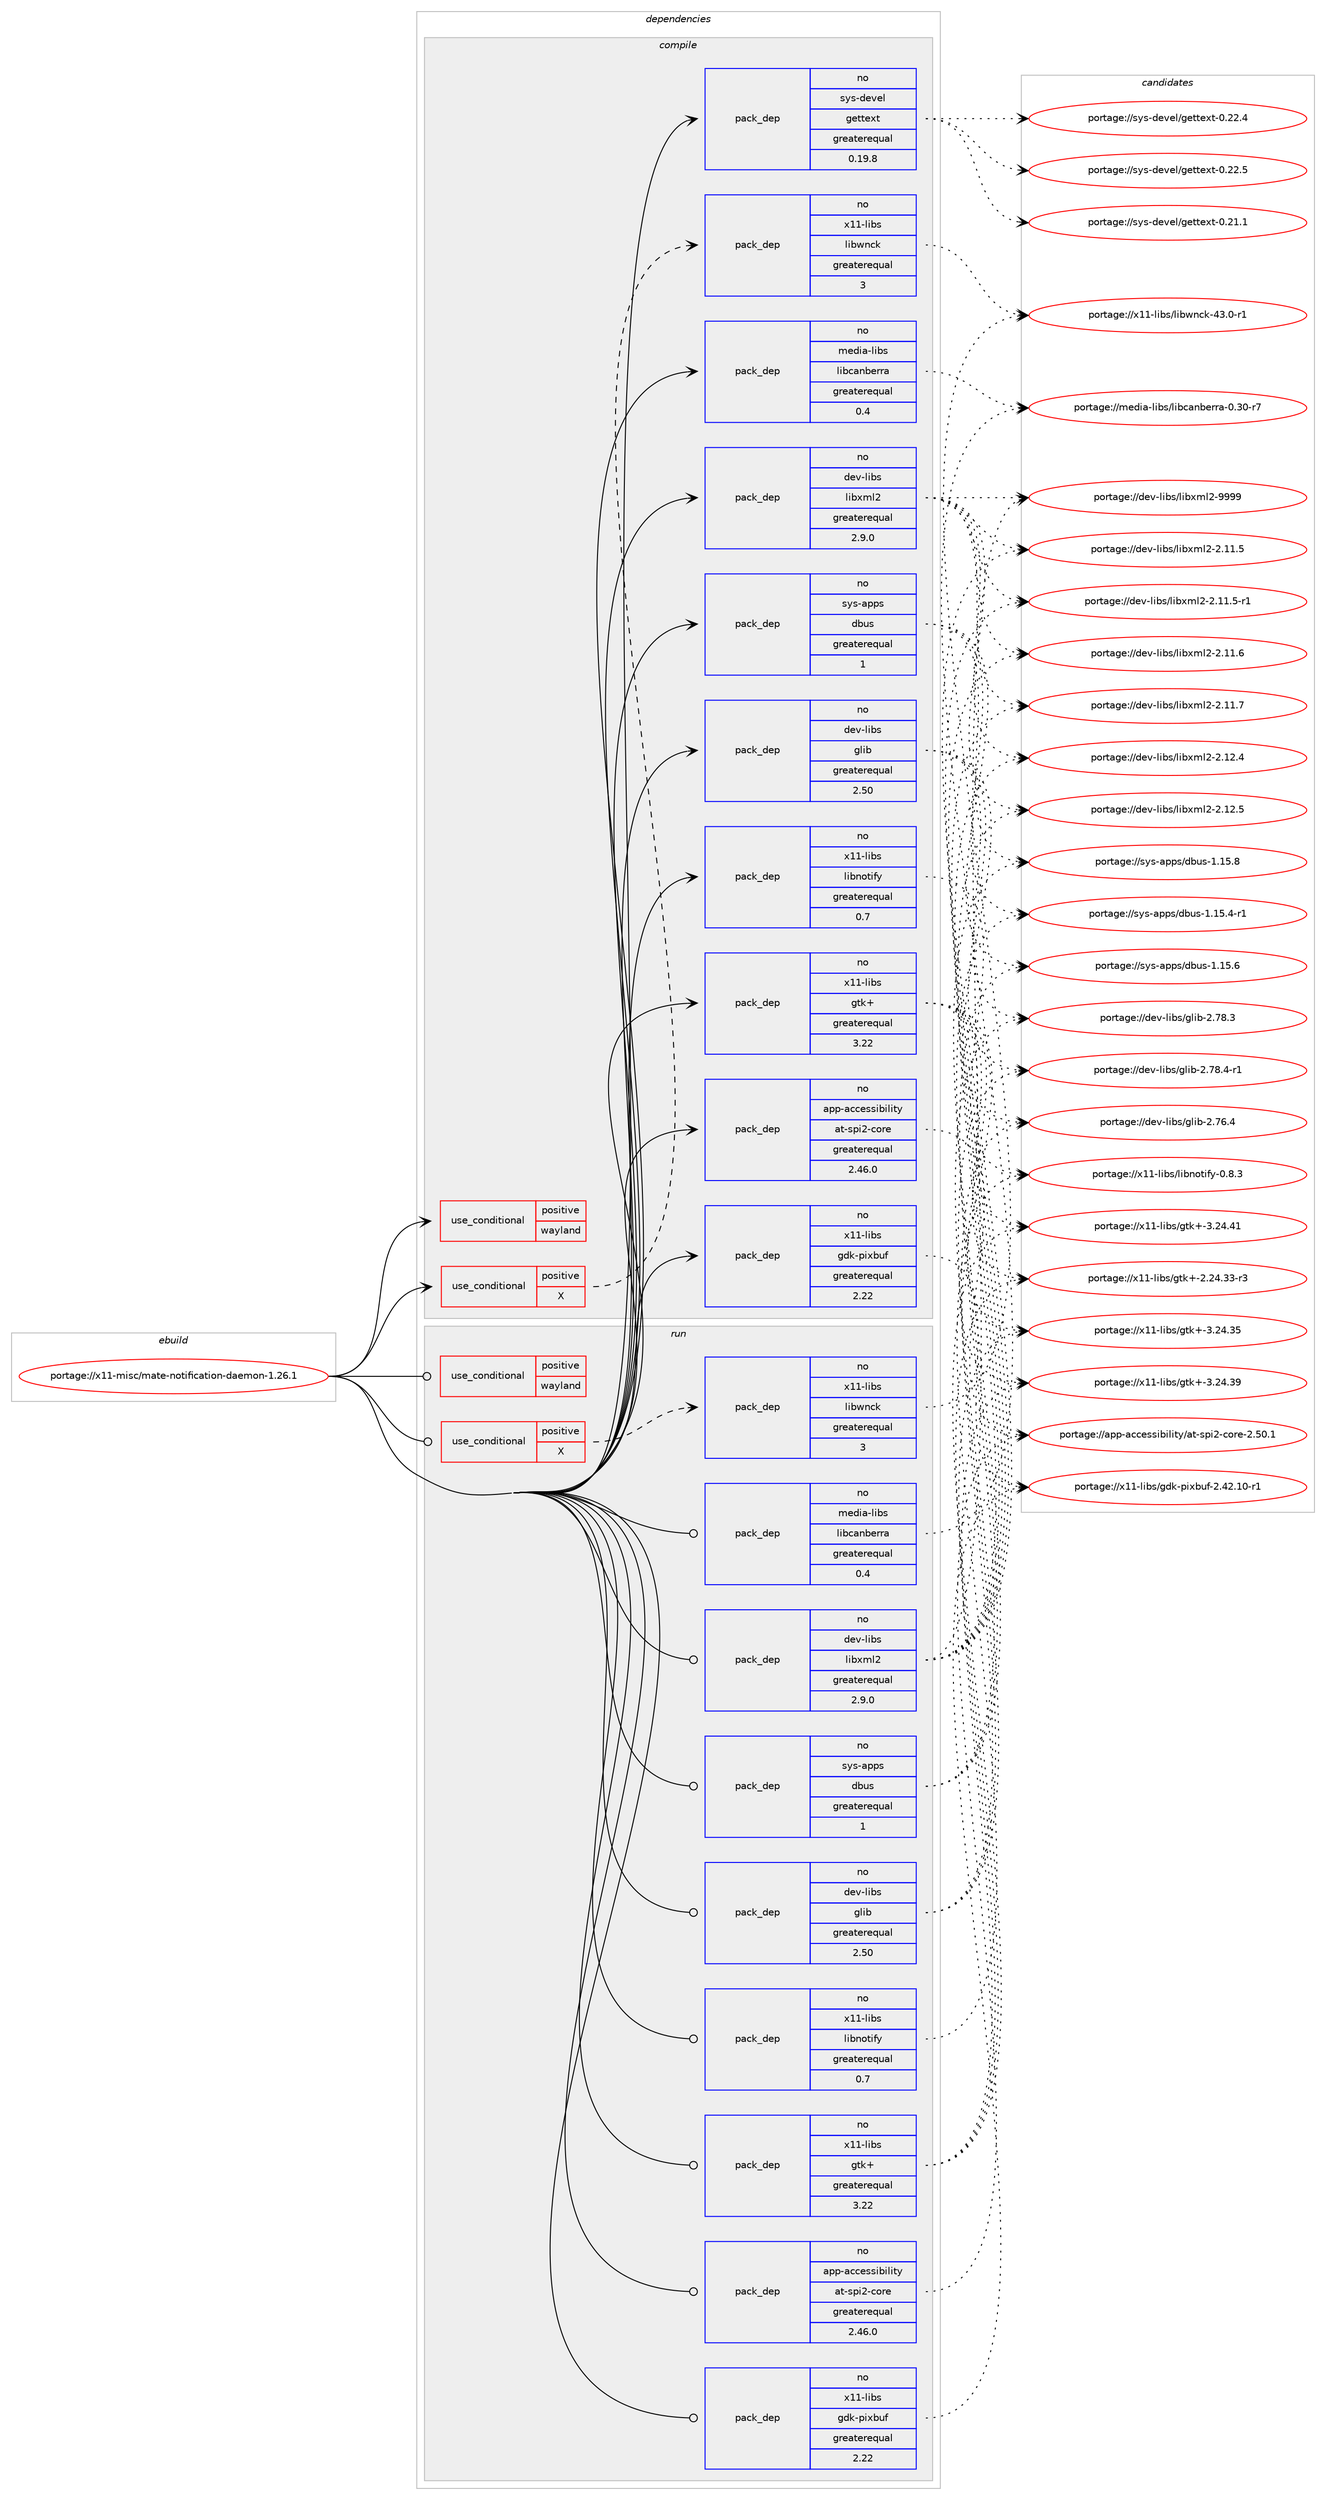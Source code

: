 digraph prolog {

# *************
# Graph options
# *************

newrank=true;
concentrate=true;
compound=true;
graph [rankdir=LR,fontname=Helvetica,fontsize=10,ranksep=1.5];#, ranksep=2.5, nodesep=0.2];
edge  [arrowhead=vee];
node  [fontname=Helvetica,fontsize=10];

# **********
# The ebuild
# **********

subgraph cluster_leftcol {
color=gray;
rank=same;
label=<<i>ebuild</i>>;
id [label="portage://x11-misc/mate-notification-daemon-1.26.1", color=red, width=4, href="../x11-misc/mate-notification-daemon-1.26.1.svg"];
}

# ****************
# The dependencies
# ****************

subgraph cluster_midcol {
color=gray;
label=<<i>dependencies</i>>;
subgraph cluster_compile {
fillcolor="#eeeeee";
style=filled;
label=<<i>compile</i>>;
subgraph cond13408 {
dependency19473 [label=<<TABLE BORDER="0" CELLBORDER="1" CELLSPACING="0" CELLPADDING="4"><TR><TD ROWSPAN="3" CELLPADDING="10">use_conditional</TD></TR><TR><TD>positive</TD></TR><TR><TD>X</TD></TR></TABLE>>, shape=none, color=red];
# *** BEGIN UNKNOWN DEPENDENCY TYPE (TODO) ***
# dependency19473 -> package_dependency(portage://x11-misc/mate-notification-daemon-1.26.1,install,no,x11-libs,libX11,none,[,,],[],[])
# *** END UNKNOWN DEPENDENCY TYPE (TODO) ***

subgraph pack5809 {
dependency19474 [label=<<TABLE BORDER="0" CELLBORDER="1" CELLSPACING="0" CELLPADDING="4" WIDTH="220"><TR><TD ROWSPAN="6" CELLPADDING="30">pack_dep</TD></TR><TR><TD WIDTH="110">no</TD></TR><TR><TD>x11-libs</TD></TR><TR><TD>libwnck</TD></TR><TR><TD>greaterequal</TD></TR><TR><TD>3</TD></TR></TABLE>>, shape=none, color=blue];
}
dependency19473:e -> dependency19474:w [weight=20,style="dashed",arrowhead="vee"];
}
id:e -> dependency19473:w [weight=20,style="solid",arrowhead="vee"];
subgraph cond13409 {
dependency19475 [label=<<TABLE BORDER="0" CELLBORDER="1" CELLSPACING="0" CELLPADDING="4"><TR><TD ROWSPAN="3" CELLPADDING="10">use_conditional</TD></TR><TR><TD>positive</TD></TR><TR><TD>wayland</TD></TR></TABLE>>, shape=none, color=red];
# *** BEGIN UNKNOWN DEPENDENCY TYPE (TODO) ***
# dependency19475 -> package_dependency(portage://x11-misc/mate-notification-daemon-1.26.1,install,no,gui-libs,gtk-layer-shell,none,[,,],[],[])
# *** END UNKNOWN DEPENDENCY TYPE (TODO) ***

}
id:e -> dependency19475:w [weight=20,style="solid",arrowhead="vee"];
subgraph pack5810 {
dependency19476 [label=<<TABLE BORDER="0" CELLBORDER="1" CELLSPACING="0" CELLPADDING="4" WIDTH="220"><TR><TD ROWSPAN="6" CELLPADDING="30">pack_dep</TD></TR><TR><TD WIDTH="110">no</TD></TR><TR><TD>app-accessibility</TD></TR><TR><TD>at-spi2-core</TD></TR><TR><TD>greaterequal</TD></TR><TR><TD>2.46.0</TD></TR></TABLE>>, shape=none, color=blue];
}
id:e -> dependency19476:w [weight=20,style="solid",arrowhead="vee"];
# *** BEGIN UNKNOWN DEPENDENCY TYPE (TODO) ***
# id -> package_dependency(portage://x11-misc/mate-notification-daemon-1.26.1,install,no,app-arch,xz-utils,none,[,,],[],[])
# *** END UNKNOWN DEPENDENCY TYPE (TODO) ***

subgraph pack5811 {
dependency19477 [label=<<TABLE BORDER="0" CELLBORDER="1" CELLSPACING="0" CELLPADDING="4" WIDTH="220"><TR><TD ROWSPAN="6" CELLPADDING="30">pack_dep</TD></TR><TR><TD WIDTH="110">no</TD></TR><TR><TD>dev-libs</TD></TR><TR><TD>glib</TD></TR><TR><TD>greaterequal</TD></TR><TR><TD>2.50</TD></TR></TABLE>>, shape=none, color=blue];
}
id:e -> dependency19477:w [weight=20,style="solid",arrowhead="vee"];
subgraph pack5812 {
dependency19478 [label=<<TABLE BORDER="0" CELLBORDER="1" CELLSPACING="0" CELLPADDING="4" WIDTH="220"><TR><TD ROWSPAN="6" CELLPADDING="30">pack_dep</TD></TR><TR><TD WIDTH="110">no</TD></TR><TR><TD>dev-libs</TD></TR><TR><TD>libxml2</TD></TR><TR><TD>greaterequal</TD></TR><TR><TD>2.9.0</TD></TR></TABLE>>, shape=none, color=blue];
}
id:e -> dependency19478:w [weight=20,style="solid",arrowhead="vee"];
# *** BEGIN UNKNOWN DEPENDENCY TYPE (TODO) ***
# id -> package_dependency(portage://x11-misc/mate-notification-daemon-1.26.1,install,no,dev-util,gdbus-codegen,none,[,,],[],[])
# *** END UNKNOWN DEPENDENCY TYPE (TODO) ***

# *** BEGIN UNKNOWN DEPENDENCY TYPE (TODO) ***
# id -> package_dependency(portage://x11-misc/mate-notification-daemon-1.26.1,install,no,mate-base,mate-panel,none,[,,],[],[])
# *** END UNKNOWN DEPENDENCY TYPE (TODO) ***

subgraph pack5813 {
dependency19479 [label=<<TABLE BORDER="0" CELLBORDER="1" CELLSPACING="0" CELLPADDING="4" WIDTH="220"><TR><TD ROWSPAN="6" CELLPADDING="30">pack_dep</TD></TR><TR><TD WIDTH="110">no</TD></TR><TR><TD>media-libs</TD></TR><TR><TD>libcanberra</TD></TR><TR><TD>greaterequal</TD></TR><TR><TD>0.4</TD></TR></TABLE>>, shape=none, color=blue];
}
id:e -> dependency19479:w [weight=20,style="solid",arrowhead="vee"];
subgraph pack5814 {
dependency19480 [label=<<TABLE BORDER="0" CELLBORDER="1" CELLSPACING="0" CELLPADDING="4" WIDTH="220"><TR><TD ROWSPAN="6" CELLPADDING="30">pack_dep</TD></TR><TR><TD WIDTH="110">no</TD></TR><TR><TD>sys-apps</TD></TR><TR><TD>dbus</TD></TR><TR><TD>greaterequal</TD></TR><TR><TD>1</TD></TR></TABLE>>, shape=none, color=blue];
}
id:e -> dependency19480:w [weight=20,style="solid",arrowhead="vee"];
subgraph pack5815 {
dependency19481 [label=<<TABLE BORDER="0" CELLBORDER="1" CELLSPACING="0" CELLPADDING="4" WIDTH="220"><TR><TD ROWSPAN="6" CELLPADDING="30">pack_dep</TD></TR><TR><TD WIDTH="110">no</TD></TR><TR><TD>sys-devel</TD></TR><TR><TD>gettext</TD></TR><TR><TD>greaterequal</TD></TR><TR><TD>0.19.8</TD></TR></TABLE>>, shape=none, color=blue];
}
id:e -> dependency19481:w [weight=20,style="solid",arrowhead="vee"];
# *** BEGIN UNKNOWN DEPENDENCY TYPE (TODO) ***
# id -> package_dependency(portage://x11-misc/mate-notification-daemon-1.26.1,install,no,virtual,pkgconfig,none,[,,],[],[])
# *** END UNKNOWN DEPENDENCY TYPE (TODO) ***

# *** BEGIN UNKNOWN DEPENDENCY TYPE (TODO) ***
# id -> package_dependency(portage://x11-misc/mate-notification-daemon-1.26.1,install,no,x11-libs,cairo,none,[,,],[],[])
# *** END UNKNOWN DEPENDENCY TYPE (TODO) ***

subgraph pack5816 {
dependency19482 [label=<<TABLE BORDER="0" CELLBORDER="1" CELLSPACING="0" CELLPADDING="4" WIDTH="220"><TR><TD ROWSPAN="6" CELLPADDING="30">pack_dep</TD></TR><TR><TD WIDTH="110">no</TD></TR><TR><TD>x11-libs</TD></TR><TR><TD>gdk-pixbuf</TD></TR><TR><TD>greaterequal</TD></TR><TR><TD>2.22</TD></TR></TABLE>>, shape=none, color=blue];
}
id:e -> dependency19482:w [weight=20,style="solid",arrowhead="vee"];
subgraph pack5817 {
dependency19483 [label=<<TABLE BORDER="0" CELLBORDER="1" CELLSPACING="0" CELLPADDING="4" WIDTH="220"><TR><TD ROWSPAN="6" CELLPADDING="30">pack_dep</TD></TR><TR><TD WIDTH="110">no</TD></TR><TR><TD>x11-libs</TD></TR><TR><TD>gtk+</TD></TR><TR><TD>greaterequal</TD></TR><TR><TD>3.22</TD></TR></TABLE>>, shape=none, color=blue];
}
id:e -> dependency19483:w [weight=20,style="solid",arrowhead="vee"];
subgraph pack5818 {
dependency19484 [label=<<TABLE BORDER="0" CELLBORDER="1" CELLSPACING="0" CELLPADDING="4" WIDTH="220"><TR><TD ROWSPAN="6" CELLPADDING="30">pack_dep</TD></TR><TR><TD WIDTH="110">no</TD></TR><TR><TD>x11-libs</TD></TR><TR><TD>libnotify</TD></TR><TR><TD>greaterequal</TD></TR><TR><TD>0.7</TD></TR></TABLE>>, shape=none, color=blue];
}
id:e -> dependency19484:w [weight=20,style="solid",arrowhead="vee"];
}
subgraph cluster_compileandrun {
fillcolor="#eeeeee";
style=filled;
label=<<i>compile and run</i>>;
}
subgraph cluster_run {
fillcolor="#eeeeee";
style=filled;
label=<<i>run</i>>;
subgraph cond13410 {
dependency19485 [label=<<TABLE BORDER="0" CELLBORDER="1" CELLSPACING="0" CELLPADDING="4"><TR><TD ROWSPAN="3" CELLPADDING="10">use_conditional</TD></TR><TR><TD>positive</TD></TR><TR><TD>X</TD></TR></TABLE>>, shape=none, color=red];
# *** BEGIN UNKNOWN DEPENDENCY TYPE (TODO) ***
# dependency19485 -> package_dependency(portage://x11-misc/mate-notification-daemon-1.26.1,run,no,x11-libs,libX11,none,[,,],[],[])
# *** END UNKNOWN DEPENDENCY TYPE (TODO) ***

subgraph pack5819 {
dependency19486 [label=<<TABLE BORDER="0" CELLBORDER="1" CELLSPACING="0" CELLPADDING="4" WIDTH="220"><TR><TD ROWSPAN="6" CELLPADDING="30">pack_dep</TD></TR><TR><TD WIDTH="110">no</TD></TR><TR><TD>x11-libs</TD></TR><TR><TD>libwnck</TD></TR><TR><TD>greaterequal</TD></TR><TR><TD>3</TD></TR></TABLE>>, shape=none, color=blue];
}
dependency19485:e -> dependency19486:w [weight=20,style="dashed",arrowhead="vee"];
}
id:e -> dependency19485:w [weight=20,style="solid",arrowhead="odot"];
subgraph cond13411 {
dependency19487 [label=<<TABLE BORDER="0" CELLBORDER="1" CELLSPACING="0" CELLPADDING="4"><TR><TD ROWSPAN="3" CELLPADDING="10">use_conditional</TD></TR><TR><TD>positive</TD></TR><TR><TD>wayland</TD></TR></TABLE>>, shape=none, color=red];
# *** BEGIN UNKNOWN DEPENDENCY TYPE (TODO) ***
# dependency19487 -> package_dependency(portage://x11-misc/mate-notification-daemon-1.26.1,run,no,gui-libs,gtk-layer-shell,none,[,,],[],[])
# *** END UNKNOWN DEPENDENCY TYPE (TODO) ***

}
id:e -> dependency19487:w [weight=20,style="solid",arrowhead="odot"];
subgraph pack5820 {
dependency19488 [label=<<TABLE BORDER="0" CELLBORDER="1" CELLSPACING="0" CELLPADDING="4" WIDTH="220"><TR><TD ROWSPAN="6" CELLPADDING="30">pack_dep</TD></TR><TR><TD WIDTH="110">no</TD></TR><TR><TD>app-accessibility</TD></TR><TR><TD>at-spi2-core</TD></TR><TR><TD>greaterequal</TD></TR><TR><TD>2.46.0</TD></TR></TABLE>>, shape=none, color=blue];
}
id:e -> dependency19488:w [weight=20,style="solid",arrowhead="odot"];
subgraph pack5821 {
dependency19489 [label=<<TABLE BORDER="0" CELLBORDER="1" CELLSPACING="0" CELLPADDING="4" WIDTH="220"><TR><TD ROWSPAN="6" CELLPADDING="30">pack_dep</TD></TR><TR><TD WIDTH="110">no</TD></TR><TR><TD>dev-libs</TD></TR><TR><TD>glib</TD></TR><TR><TD>greaterequal</TD></TR><TR><TD>2.50</TD></TR></TABLE>>, shape=none, color=blue];
}
id:e -> dependency19489:w [weight=20,style="solid",arrowhead="odot"];
subgraph pack5822 {
dependency19490 [label=<<TABLE BORDER="0" CELLBORDER="1" CELLSPACING="0" CELLPADDING="4" WIDTH="220"><TR><TD ROWSPAN="6" CELLPADDING="30">pack_dep</TD></TR><TR><TD WIDTH="110">no</TD></TR><TR><TD>dev-libs</TD></TR><TR><TD>libxml2</TD></TR><TR><TD>greaterequal</TD></TR><TR><TD>2.9.0</TD></TR></TABLE>>, shape=none, color=blue];
}
id:e -> dependency19490:w [weight=20,style="solid",arrowhead="odot"];
subgraph pack5823 {
dependency19491 [label=<<TABLE BORDER="0" CELLBORDER="1" CELLSPACING="0" CELLPADDING="4" WIDTH="220"><TR><TD ROWSPAN="6" CELLPADDING="30">pack_dep</TD></TR><TR><TD WIDTH="110">no</TD></TR><TR><TD>media-libs</TD></TR><TR><TD>libcanberra</TD></TR><TR><TD>greaterequal</TD></TR><TR><TD>0.4</TD></TR></TABLE>>, shape=none, color=blue];
}
id:e -> dependency19491:w [weight=20,style="solid",arrowhead="odot"];
subgraph pack5824 {
dependency19492 [label=<<TABLE BORDER="0" CELLBORDER="1" CELLSPACING="0" CELLPADDING="4" WIDTH="220"><TR><TD ROWSPAN="6" CELLPADDING="30">pack_dep</TD></TR><TR><TD WIDTH="110">no</TD></TR><TR><TD>sys-apps</TD></TR><TR><TD>dbus</TD></TR><TR><TD>greaterequal</TD></TR><TR><TD>1</TD></TR></TABLE>>, shape=none, color=blue];
}
id:e -> dependency19492:w [weight=20,style="solid",arrowhead="odot"];
# *** BEGIN UNKNOWN DEPENDENCY TYPE (TODO) ***
# id -> package_dependency(portage://x11-misc/mate-notification-daemon-1.26.1,run,no,x11-libs,cairo,none,[,,],[],[])
# *** END UNKNOWN DEPENDENCY TYPE (TODO) ***

subgraph pack5825 {
dependency19493 [label=<<TABLE BORDER="0" CELLBORDER="1" CELLSPACING="0" CELLPADDING="4" WIDTH="220"><TR><TD ROWSPAN="6" CELLPADDING="30">pack_dep</TD></TR><TR><TD WIDTH="110">no</TD></TR><TR><TD>x11-libs</TD></TR><TR><TD>gdk-pixbuf</TD></TR><TR><TD>greaterequal</TD></TR><TR><TD>2.22</TD></TR></TABLE>>, shape=none, color=blue];
}
id:e -> dependency19493:w [weight=20,style="solid",arrowhead="odot"];
subgraph pack5826 {
dependency19494 [label=<<TABLE BORDER="0" CELLBORDER="1" CELLSPACING="0" CELLPADDING="4" WIDTH="220"><TR><TD ROWSPAN="6" CELLPADDING="30">pack_dep</TD></TR><TR><TD WIDTH="110">no</TD></TR><TR><TD>x11-libs</TD></TR><TR><TD>gtk+</TD></TR><TR><TD>greaterequal</TD></TR><TR><TD>3.22</TD></TR></TABLE>>, shape=none, color=blue];
}
id:e -> dependency19494:w [weight=20,style="solid",arrowhead="odot"];
subgraph pack5827 {
dependency19495 [label=<<TABLE BORDER="0" CELLBORDER="1" CELLSPACING="0" CELLPADDING="4" WIDTH="220"><TR><TD ROWSPAN="6" CELLPADDING="30">pack_dep</TD></TR><TR><TD WIDTH="110">no</TD></TR><TR><TD>x11-libs</TD></TR><TR><TD>libnotify</TD></TR><TR><TD>greaterequal</TD></TR><TR><TD>0.7</TD></TR></TABLE>>, shape=none, color=blue];
}
id:e -> dependency19495:w [weight=20,style="solid",arrowhead="odot"];
# *** BEGIN UNKNOWN DEPENDENCY TYPE (TODO) ***
# id -> package_dependency(portage://x11-misc/mate-notification-daemon-1.26.1,run,weak,x11-misc,notification-daemon,none,[,,],[],[])
# *** END UNKNOWN DEPENDENCY TYPE (TODO) ***

# *** BEGIN UNKNOWN DEPENDENCY TYPE (TODO) ***
# id -> package_dependency(portage://x11-misc/mate-notification-daemon-1.26.1,run,weak,x11-misc,notify-osd,none,[,,],[],[])
# *** END UNKNOWN DEPENDENCY TYPE (TODO) ***

}
}

# **************
# The candidates
# **************

subgraph cluster_choices {
rank=same;
color=gray;
label=<<i>candidates</i>>;

subgraph choice5809 {
color=black;
nodesep=1;
choice1204949451081059811547108105981191109910745525146484511449 [label="portage://x11-libs/libwnck-43.0-r1", color=red, width=4,href="../x11-libs/libwnck-43.0-r1.svg"];
dependency19474:e -> choice1204949451081059811547108105981191109910745525146484511449:w [style=dotted,weight="100"];
}
subgraph choice5810 {
color=black;
nodesep=1;
choice97112112459799991011151151059810510810511612147971164511511210550459911111410145504653484649 [label="portage://app-accessibility/at-spi2-core-2.50.1", color=red, width=4,href="../app-accessibility/at-spi2-core-2.50.1.svg"];
dependency19476:e -> choice97112112459799991011151151059810510810511612147971164511511210550459911111410145504653484649:w [style=dotted,weight="100"];
}
subgraph choice5811 {
color=black;
nodesep=1;
choice1001011184510810598115471031081059845504655544652 [label="portage://dev-libs/glib-2.76.4", color=red, width=4,href="../dev-libs/glib-2.76.4.svg"];
choice1001011184510810598115471031081059845504655564651 [label="portage://dev-libs/glib-2.78.3", color=red, width=4,href="../dev-libs/glib-2.78.3.svg"];
choice10010111845108105981154710310810598455046555646524511449 [label="portage://dev-libs/glib-2.78.4-r1", color=red, width=4,href="../dev-libs/glib-2.78.4-r1.svg"];
dependency19477:e -> choice1001011184510810598115471031081059845504655544652:w [style=dotted,weight="100"];
dependency19477:e -> choice1001011184510810598115471031081059845504655564651:w [style=dotted,weight="100"];
dependency19477:e -> choice10010111845108105981154710310810598455046555646524511449:w [style=dotted,weight="100"];
}
subgraph choice5812 {
color=black;
nodesep=1;
choice100101118451081059811547108105981201091085045504649494653 [label="portage://dev-libs/libxml2-2.11.5", color=red, width=4,href="../dev-libs/libxml2-2.11.5.svg"];
choice1001011184510810598115471081059812010910850455046494946534511449 [label="portage://dev-libs/libxml2-2.11.5-r1", color=red, width=4,href="../dev-libs/libxml2-2.11.5-r1.svg"];
choice100101118451081059811547108105981201091085045504649494654 [label="portage://dev-libs/libxml2-2.11.6", color=red, width=4,href="../dev-libs/libxml2-2.11.6.svg"];
choice100101118451081059811547108105981201091085045504649494655 [label="portage://dev-libs/libxml2-2.11.7", color=red, width=4,href="../dev-libs/libxml2-2.11.7.svg"];
choice100101118451081059811547108105981201091085045504649504652 [label="portage://dev-libs/libxml2-2.12.4", color=red, width=4,href="../dev-libs/libxml2-2.12.4.svg"];
choice100101118451081059811547108105981201091085045504649504653 [label="portage://dev-libs/libxml2-2.12.5", color=red, width=4,href="../dev-libs/libxml2-2.12.5.svg"];
choice10010111845108105981154710810598120109108504557575757 [label="portage://dev-libs/libxml2-9999", color=red, width=4,href="../dev-libs/libxml2-9999.svg"];
dependency19478:e -> choice100101118451081059811547108105981201091085045504649494653:w [style=dotted,weight="100"];
dependency19478:e -> choice1001011184510810598115471081059812010910850455046494946534511449:w [style=dotted,weight="100"];
dependency19478:e -> choice100101118451081059811547108105981201091085045504649494654:w [style=dotted,weight="100"];
dependency19478:e -> choice100101118451081059811547108105981201091085045504649494655:w [style=dotted,weight="100"];
dependency19478:e -> choice100101118451081059811547108105981201091085045504649504652:w [style=dotted,weight="100"];
dependency19478:e -> choice100101118451081059811547108105981201091085045504649504653:w [style=dotted,weight="100"];
dependency19478:e -> choice10010111845108105981154710810598120109108504557575757:w [style=dotted,weight="100"];
}
subgraph choice5813 {
color=black;
nodesep=1;
choice10910110010597451081059811547108105989997110981011141149745484651484511455 [label="portage://media-libs/libcanberra-0.30-r7", color=red, width=4,href="../media-libs/libcanberra-0.30-r7.svg"];
dependency19479:e -> choice10910110010597451081059811547108105989997110981011141149745484651484511455:w [style=dotted,weight="100"];
}
subgraph choice5814 {
color=black;
nodesep=1;
choice11512111545971121121154710098117115454946495346524511449 [label="portage://sys-apps/dbus-1.15.4-r1", color=red, width=4,href="../sys-apps/dbus-1.15.4-r1.svg"];
choice1151211154597112112115471009811711545494649534654 [label="portage://sys-apps/dbus-1.15.6", color=red, width=4,href="../sys-apps/dbus-1.15.6.svg"];
choice1151211154597112112115471009811711545494649534656 [label="portage://sys-apps/dbus-1.15.8", color=red, width=4,href="../sys-apps/dbus-1.15.8.svg"];
dependency19480:e -> choice11512111545971121121154710098117115454946495346524511449:w [style=dotted,weight="100"];
dependency19480:e -> choice1151211154597112112115471009811711545494649534654:w [style=dotted,weight="100"];
dependency19480:e -> choice1151211154597112112115471009811711545494649534656:w [style=dotted,weight="100"];
}
subgraph choice5815 {
color=black;
nodesep=1;
choice115121115451001011181011084710310111611610112011645484650494649 [label="portage://sys-devel/gettext-0.21.1", color=red, width=4,href="../sys-devel/gettext-0.21.1.svg"];
choice115121115451001011181011084710310111611610112011645484650504652 [label="portage://sys-devel/gettext-0.22.4", color=red, width=4,href="../sys-devel/gettext-0.22.4.svg"];
choice115121115451001011181011084710310111611610112011645484650504653 [label="portage://sys-devel/gettext-0.22.5", color=red, width=4,href="../sys-devel/gettext-0.22.5.svg"];
dependency19481:e -> choice115121115451001011181011084710310111611610112011645484650494649:w [style=dotted,weight="100"];
dependency19481:e -> choice115121115451001011181011084710310111611610112011645484650504652:w [style=dotted,weight="100"];
dependency19481:e -> choice115121115451001011181011084710310111611610112011645484650504653:w [style=dotted,weight="100"];
}
subgraph choice5816 {
color=black;
nodesep=1;
choice1204949451081059811547103100107451121051209811710245504652504649484511449 [label="portage://x11-libs/gdk-pixbuf-2.42.10-r1", color=red, width=4,href="../x11-libs/gdk-pixbuf-2.42.10-r1.svg"];
dependency19482:e -> choice1204949451081059811547103100107451121051209811710245504652504649484511449:w [style=dotted,weight="100"];
}
subgraph choice5817 {
color=black;
nodesep=1;
choice12049494510810598115471031161074345504650524651514511451 [label="portage://x11-libs/gtk+-2.24.33-r3", color=red, width=4,href="../x11-libs/gtk+-2.24.33-r3.svg"];
choice1204949451081059811547103116107434551465052465153 [label="portage://x11-libs/gtk+-3.24.35", color=red, width=4,href="../x11-libs/gtk+-3.24.35.svg"];
choice1204949451081059811547103116107434551465052465157 [label="portage://x11-libs/gtk+-3.24.39", color=red, width=4,href="../x11-libs/gtk+-3.24.39.svg"];
choice1204949451081059811547103116107434551465052465249 [label="portage://x11-libs/gtk+-3.24.41", color=red, width=4,href="../x11-libs/gtk+-3.24.41.svg"];
dependency19483:e -> choice12049494510810598115471031161074345504650524651514511451:w [style=dotted,weight="100"];
dependency19483:e -> choice1204949451081059811547103116107434551465052465153:w [style=dotted,weight="100"];
dependency19483:e -> choice1204949451081059811547103116107434551465052465157:w [style=dotted,weight="100"];
dependency19483:e -> choice1204949451081059811547103116107434551465052465249:w [style=dotted,weight="100"];
}
subgraph choice5818 {
color=black;
nodesep=1;
choice120494945108105981154710810598110111116105102121454846564651 [label="portage://x11-libs/libnotify-0.8.3", color=red, width=4,href="../x11-libs/libnotify-0.8.3.svg"];
dependency19484:e -> choice120494945108105981154710810598110111116105102121454846564651:w [style=dotted,weight="100"];
}
subgraph choice5819 {
color=black;
nodesep=1;
choice1204949451081059811547108105981191109910745525146484511449 [label="portage://x11-libs/libwnck-43.0-r1", color=red, width=4,href="../x11-libs/libwnck-43.0-r1.svg"];
dependency19486:e -> choice1204949451081059811547108105981191109910745525146484511449:w [style=dotted,weight="100"];
}
subgraph choice5820 {
color=black;
nodesep=1;
choice97112112459799991011151151059810510810511612147971164511511210550459911111410145504653484649 [label="portage://app-accessibility/at-spi2-core-2.50.1", color=red, width=4,href="../app-accessibility/at-spi2-core-2.50.1.svg"];
dependency19488:e -> choice97112112459799991011151151059810510810511612147971164511511210550459911111410145504653484649:w [style=dotted,weight="100"];
}
subgraph choice5821 {
color=black;
nodesep=1;
choice1001011184510810598115471031081059845504655544652 [label="portage://dev-libs/glib-2.76.4", color=red, width=4,href="../dev-libs/glib-2.76.4.svg"];
choice1001011184510810598115471031081059845504655564651 [label="portage://dev-libs/glib-2.78.3", color=red, width=4,href="../dev-libs/glib-2.78.3.svg"];
choice10010111845108105981154710310810598455046555646524511449 [label="portage://dev-libs/glib-2.78.4-r1", color=red, width=4,href="../dev-libs/glib-2.78.4-r1.svg"];
dependency19489:e -> choice1001011184510810598115471031081059845504655544652:w [style=dotted,weight="100"];
dependency19489:e -> choice1001011184510810598115471031081059845504655564651:w [style=dotted,weight="100"];
dependency19489:e -> choice10010111845108105981154710310810598455046555646524511449:w [style=dotted,weight="100"];
}
subgraph choice5822 {
color=black;
nodesep=1;
choice100101118451081059811547108105981201091085045504649494653 [label="portage://dev-libs/libxml2-2.11.5", color=red, width=4,href="../dev-libs/libxml2-2.11.5.svg"];
choice1001011184510810598115471081059812010910850455046494946534511449 [label="portage://dev-libs/libxml2-2.11.5-r1", color=red, width=4,href="../dev-libs/libxml2-2.11.5-r1.svg"];
choice100101118451081059811547108105981201091085045504649494654 [label="portage://dev-libs/libxml2-2.11.6", color=red, width=4,href="../dev-libs/libxml2-2.11.6.svg"];
choice100101118451081059811547108105981201091085045504649494655 [label="portage://dev-libs/libxml2-2.11.7", color=red, width=4,href="../dev-libs/libxml2-2.11.7.svg"];
choice100101118451081059811547108105981201091085045504649504652 [label="portage://dev-libs/libxml2-2.12.4", color=red, width=4,href="../dev-libs/libxml2-2.12.4.svg"];
choice100101118451081059811547108105981201091085045504649504653 [label="portage://dev-libs/libxml2-2.12.5", color=red, width=4,href="../dev-libs/libxml2-2.12.5.svg"];
choice10010111845108105981154710810598120109108504557575757 [label="portage://dev-libs/libxml2-9999", color=red, width=4,href="../dev-libs/libxml2-9999.svg"];
dependency19490:e -> choice100101118451081059811547108105981201091085045504649494653:w [style=dotted,weight="100"];
dependency19490:e -> choice1001011184510810598115471081059812010910850455046494946534511449:w [style=dotted,weight="100"];
dependency19490:e -> choice100101118451081059811547108105981201091085045504649494654:w [style=dotted,weight="100"];
dependency19490:e -> choice100101118451081059811547108105981201091085045504649494655:w [style=dotted,weight="100"];
dependency19490:e -> choice100101118451081059811547108105981201091085045504649504652:w [style=dotted,weight="100"];
dependency19490:e -> choice100101118451081059811547108105981201091085045504649504653:w [style=dotted,weight="100"];
dependency19490:e -> choice10010111845108105981154710810598120109108504557575757:w [style=dotted,weight="100"];
}
subgraph choice5823 {
color=black;
nodesep=1;
choice10910110010597451081059811547108105989997110981011141149745484651484511455 [label="portage://media-libs/libcanberra-0.30-r7", color=red, width=4,href="../media-libs/libcanberra-0.30-r7.svg"];
dependency19491:e -> choice10910110010597451081059811547108105989997110981011141149745484651484511455:w [style=dotted,weight="100"];
}
subgraph choice5824 {
color=black;
nodesep=1;
choice11512111545971121121154710098117115454946495346524511449 [label="portage://sys-apps/dbus-1.15.4-r1", color=red, width=4,href="../sys-apps/dbus-1.15.4-r1.svg"];
choice1151211154597112112115471009811711545494649534654 [label="portage://sys-apps/dbus-1.15.6", color=red, width=4,href="../sys-apps/dbus-1.15.6.svg"];
choice1151211154597112112115471009811711545494649534656 [label="portage://sys-apps/dbus-1.15.8", color=red, width=4,href="../sys-apps/dbus-1.15.8.svg"];
dependency19492:e -> choice11512111545971121121154710098117115454946495346524511449:w [style=dotted,weight="100"];
dependency19492:e -> choice1151211154597112112115471009811711545494649534654:w [style=dotted,weight="100"];
dependency19492:e -> choice1151211154597112112115471009811711545494649534656:w [style=dotted,weight="100"];
}
subgraph choice5825 {
color=black;
nodesep=1;
choice1204949451081059811547103100107451121051209811710245504652504649484511449 [label="portage://x11-libs/gdk-pixbuf-2.42.10-r1", color=red, width=4,href="../x11-libs/gdk-pixbuf-2.42.10-r1.svg"];
dependency19493:e -> choice1204949451081059811547103100107451121051209811710245504652504649484511449:w [style=dotted,weight="100"];
}
subgraph choice5826 {
color=black;
nodesep=1;
choice12049494510810598115471031161074345504650524651514511451 [label="portage://x11-libs/gtk+-2.24.33-r3", color=red, width=4,href="../x11-libs/gtk+-2.24.33-r3.svg"];
choice1204949451081059811547103116107434551465052465153 [label="portage://x11-libs/gtk+-3.24.35", color=red, width=4,href="../x11-libs/gtk+-3.24.35.svg"];
choice1204949451081059811547103116107434551465052465157 [label="portage://x11-libs/gtk+-3.24.39", color=red, width=4,href="../x11-libs/gtk+-3.24.39.svg"];
choice1204949451081059811547103116107434551465052465249 [label="portage://x11-libs/gtk+-3.24.41", color=red, width=4,href="../x11-libs/gtk+-3.24.41.svg"];
dependency19494:e -> choice12049494510810598115471031161074345504650524651514511451:w [style=dotted,weight="100"];
dependency19494:e -> choice1204949451081059811547103116107434551465052465153:w [style=dotted,weight="100"];
dependency19494:e -> choice1204949451081059811547103116107434551465052465157:w [style=dotted,weight="100"];
dependency19494:e -> choice1204949451081059811547103116107434551465052465249:w [style=dotted,weight="100"];
}
subgraph choice5827 {
color=black;
nodesep=1;
choice120494945108105981154710810598110111116105102121454846564651 [label="portage://x11-libs/libnotify-0.8.3", color=red, width=4,href="../x11-libs/libnotify-0.8.3.svg"];
dependency19495:e -> choice120494945108105981154710810598110111116105102121454846564651:w [style=dotted,weight="100"];
}
}

}
